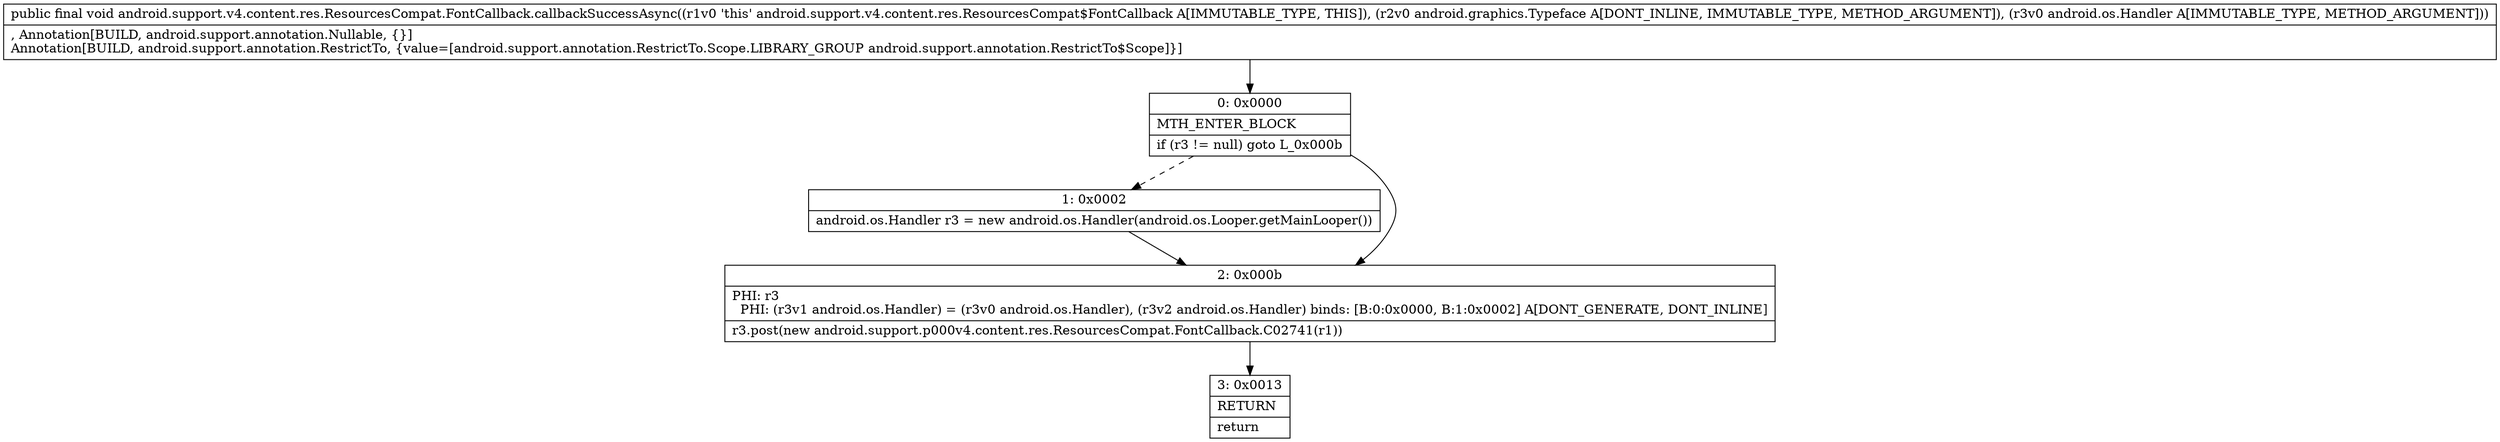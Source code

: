 digraph "CFG forandroid.support.v4.content.res.ResourcesCompat.FontCallback.callbackSuccessAsync(Landroid\/graphics\/Typeface;Landroid\/os\/Handler;)V" {
Node_0 [shape=record,label="{0\:\ 0x0000|MTH_ENTER_BLOCK\l|if (r3 != null) goto L_0x000b\l}"];
Node_1 [shape=record,label="{1\:\ 0x0002|android.os.Handler r3 = new android.os.Handler(android.os.Looper.getMainLooper())\l}"];
Node_2 [shape=record,label="{2\:\ 0x000b|PHI: r3 \l  PHI: (r3v1 android.os.Handler) = (r3v0 android.os.Handler), (r3v2 android.os.Handler) binds: [B:0:0x0000, B:1:0x0002] A[DONT_GENERATE, DONT_INLINE]\l|r3.post(new android.support.p000v4.content.res.ResourcesCompat.FontCallback.C02741(r1))\l}"];
Node_3 [shape=record,label="{3\:\ 0x0013|RETURN\l|return\l}"];
MethodNode[shape=record,label="{public final void android.support.v4.content.res.ResourcesCompat.FontCallback.callbackSuccessAsync((r1v0 'this' android.support.v4.content.res.ResourcesCompat$FontCallback A[IMMUTABLE_TYPE, THIS]), (r2v0 android.graphics.Typeface A[DONT_INLINE, IMMUTABLE_TYPE, METHOD_ARGUMENT]), (r3v0 android.os.Handler A[IMMUTABLE_TYPE, METHOD_ARGUMENT]))  | , Annotation[BUILD, android.support.annotation.Nullable, \{\}]\lAnnotation[BUILD, android.support.annotation.RestrictTo, \{value=[android.support.annotation.RestrictTo.Scope.LIBRARY_GROUP android.support.annotation.RestrictTo$Scope]\}]\l}"];
MethodNode -> Node_0;
Node_0 -> Node_1[style=dashed];
Node_0 -> Node_2;
Node_1 -> Node_2;
Node_2 -> Node_3;
}

